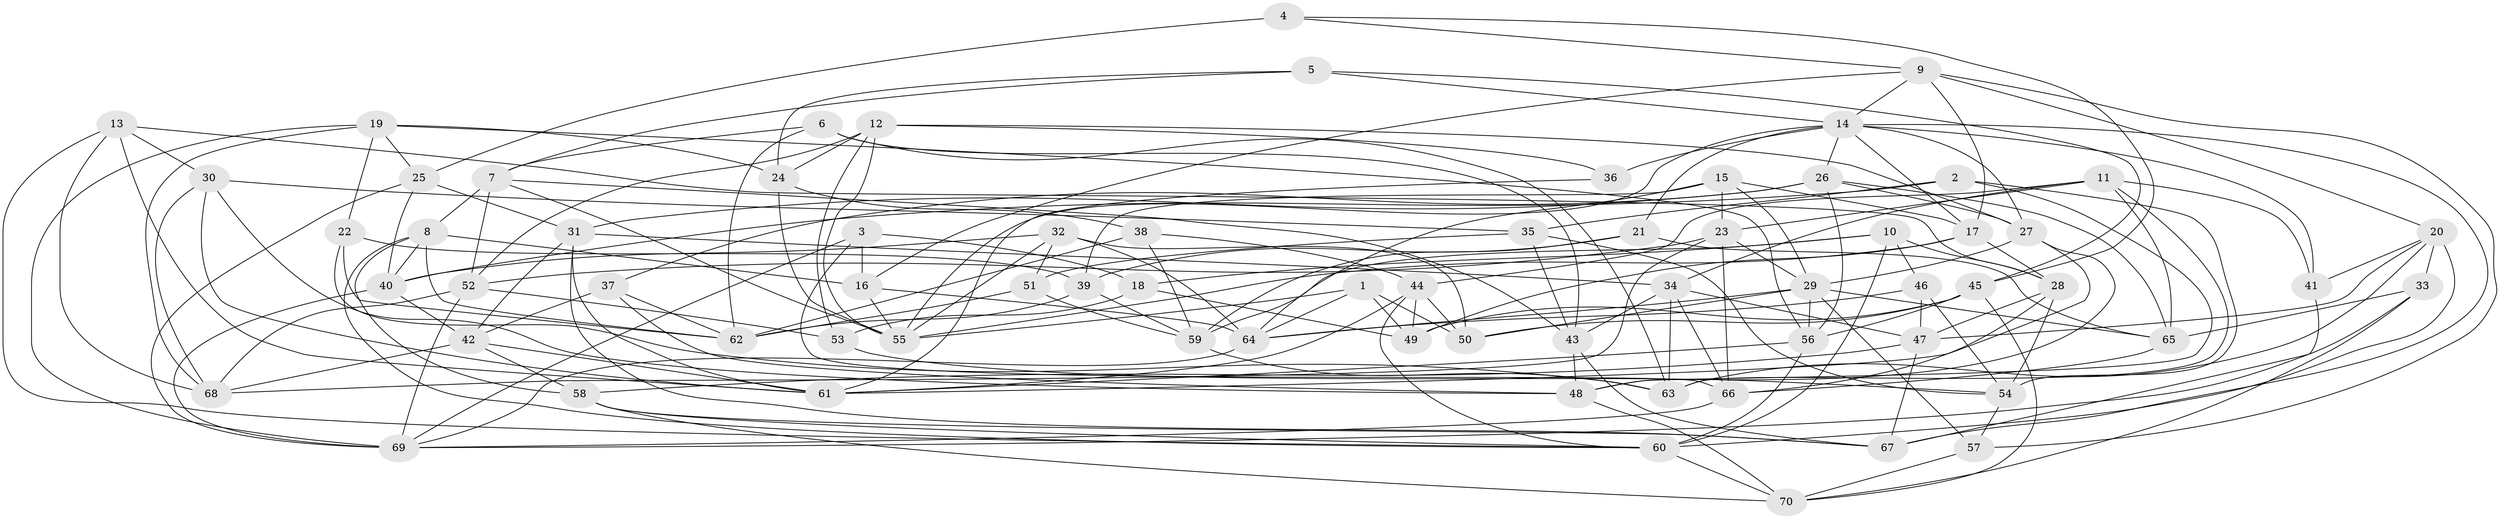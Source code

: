 // original degree distribution, {4: 1.0}
// Generated by graph-tools (version 1.1) at 2025/38/03/04/25 23:38:18]
// undirected, 70 vertices, 193 edges
graph export_dot {
  node [color=gray90,style=filled];
  1;
  2;
  3;
  4;
  5;
  6;
  7;
  8;
  9;
  10;
  11;
  12;
  13;
  14;
  15;
  16;
  17;
  18;
  19;
  20;
  21;
  22;
  23;
  24;
  25;
  26;
  27;
  28;
  29;
  30;
  31;
  32;
  33;
  34;
  35;
  36;
  37;
  38;
  39;
  40;
  41;
  42;
  43;
  44;
  45;
  46;
  47;
  48;
  49;
  50;
  51;
  52;
  53;
  54;
  55;
  56;
  57;
  58;
  59;
  60;
  61;
  62;
  63;
  64;
  65;
  66;
  67;
  68;
  69;
  70;
  1 -- 49 [weight=1.0];
  1 -- 50 [weight=1.0];
  1 -- 55 [weight=1.0];
  1 -- 64 [weight=1.0];
  2 -- 35 [weight=1.0];
  2 -- 40 [weight=1.0];
  2 -- 48 [weight=1.0];
  2 -- 54 [weight=1.0];
  3 -- 16 [weight=1.0];
  3 -- 18 [weight=1.0];
  3 -- 66 [weight=1.0];
  3 -- 69 [weight=1.0];
  4 -- 9 [weight=1.0];
  4 -- 25 [weight=2.0];
  4 -- 45 [weight=1.0];
  5 -- 7 [weight=1.0];
  5 -- 14 [weight=1.0];
  5 -- 24 [weight=1.0];
  5 -- 45 [weight=1.0];
  6 -- 7 [weight=1.0];
  6 -- 43 [weight=1.0];
  6 -- 62 [weight=1.0];
  6 -- 63 [weight=1.0];
  7 -- 8 [weight=1.0];
  7 -- 43 [weight=1.0];
  7 -- 52 [weight=1.0];
  7 -- 55 [weight=1.0];
  8 -- 16 [weight=1.0];
  8 -- 40 [weight=1.0];
  8 -- 58 [weight=1.0];
  8 -- 60 [weight=1.0];
  8 -- 62 [weight=1.0];
  9 -- 14 [weight=1.0];
  9 -- 16 [weight=1.0];
  9 -- 17 [weight=1.0];
  9 -- 20 [weight=1.0];
  9 -- 57 [weight=1.0];
  10 -- 18 [weight=2.0];
  10 -- 28 [weight=1.0];
  10 -- 46 [weight=1.0];
  10 -- 59 [weight=1.0];
  10 -- 60 [weight=1.0];
  11 -- 23 [weight=1.0];
  11 -- 34 [weight=1.0];
  11 -- 41 [weight=1.0];
  11 -- 44 [weight=1.0];
  11 -- 63 [weight=1.0];
  11 -- 65 [weight=1.0];
  12 -- 24 [weight=1.0];
  12 -- 27 [weight=1.0];
  12 -- 36 [weight=1.0];
  12 -- 52 [weight=1.0];
  12 -- 53 [weight=1.0];
  12 -- 55 [weight=1.0];
  13 -- 28 [weight=1.0];
  13 -- 30 [weight=1.0];
  13 -- 60 [weight=1.0];
  13 -- 61 [weight=2.0];
  13 -- 68 [weight=1.0];
  14 -- 17 [weight=1.0];
  14 -- 21 [weight=1.0];
  14 -- 26 [weight=1.0];
  14 -- 27 [weight=1.0];
  14 -- 36 [weight=1.0];
  14 -- 41 [weight=1.0];
  14 -- 55 [weight=1.0];
  14 -- 67 [weight=1.0];
  15 -- 17 [weight=1.0];
  15 -- 23 [weight=1.0];
  15 -- 29 [weight=1.0];
  15 -- 39 [weight=2.0];
  15 -- 64 [weight=1.0];
  16 -- 55 [weight=1.0];
  16 -- 64 [weight=2.0];
  17 -- 28 [weight=1.0];
  17 -- 49 [weight=1.0];
  17 -- 55 [weight=1.0];
  18 -- 49 [weight=2.0];
  18 -- 53 [weight=1.0];
  19 -- 22 [weight=1.0];
  19 -- 24 [weight=1.0];
  19 -- 25 [weight=1.0];
  19 -- 56 [weight=1.0];
  19 -- 68 [weight=1.0];
  19 -- 69 [weight=1.0];
  20 -- 33 [weight=1.0];
  20 -- 41 [weight=1.0];
  20 -- 47 [weight=1.0];
  20 -- 60 [weight=1.0];
  20 -- 63 [weight=1.0];
  21 -- 39 [weight=1.0];
  21 -- 59 [weight=1.0];
  21 -- 65 [weight=1.0];
  22 -- 39 [weight=1.0];
  22 -- 62 [weight=1.0];
  22 -- 63 [weight=1.0];
  23 -- 29 [weight=1.0];
  23 -- 52 [weight=1.0];
  23 -- 66 [weight=1.0];
  23 -- 68 [weight=1.0];
  24 -- 38 [weight=2.0];
  24 -- 55 [weight=1.0];
  25 -- 31 [weight=1.0];
  25 -- 40 [weight=1.0];
  25 -- 69 [weight=1.0];
  26 -- 27 [weight=1.0];
  26 -- 31 [weight=1.0];
  26 -- 37 [weight=1.0];
  26 -- 56 [weight=1.0];
  26 -- 65 [weight=1.0];
  27 -- 29 [weight=1.0];
  27 -- 48 [weight=1.0];
  27 -- 61 [weight=1.0];
  28 -- 47 [weight=1.0];
  28 -- 54 [weight=1.0];
  28 -- 66 [weight=1.0];
  29 -- 50 [weight=1.0];
  29 -- 56 [weight=1.0];
  29 -- 57 [weight=1.0];
  29 -- 64 [weight=1.0];
  29 -- 65 [weight=1.0];
  30 -- 35 [weight=2.0];
  30 -- 48 [weight=1.0];
  30 -- 61 [weight=1.0];
  30 -- 68 [weight=1.0];
  31 -- 34 [weight=1.0];
  31 -- 42 [weight=1.0];
  31 -- 61 [weight=1.0];
  31 -- 67 [weight=1.0];
  32 -- 40 [weight=1.0];
  32 -- 50 [weight=2.0];
  32 -- 51 [weight=1.0];
  32 -- 55 [weight=1.0];
  32 -- 64 [weight=1.0];
  33 -- 65 [weight=1.0];
  33 -- 69 [weight=1.0];
  33 -- 70 [weight=1.0];
  34 -- 43 [weight=1.0];
  34 -- 47 [weight=1.0];
  34 -- 63 [weight=1.0];
  34 -- 66 [weight=1.0];
  35 -- 43 [weight=1.0];
  35 -- 51 [weight=1.0];
  35 -- 54 [weight=1.0];
  36 -- 61 [weight=2.0];
  37 -- 42 [weight=1.0];
  37 -- 48 [weight=1.0];
  37 -- 62 [weight=1.0];
  38 -- 44 [weight=1.0];
  38 -- 59 [weight=1.0];
  38 -- 62 [weight=2.0];
  39 -- 59 [weight=1.0];
  39 -- 62 [weight=1.0];
  40 -- 42 [weight=1.0];
  40 -- 69 [weight=1.0];
  41 -- 67 [weight=1.0];
  42 -- 58 [weight=1.0];
  42 -- 61 [weight=1.0];
  42 -- 68 [weight=1.0];
  43 -- 48 [weight=1.0];
  43 -- 67 [weight=1.0];
  44 -- 49 [weight=1.0];
  44 -- 50 [weight=1.0];
  44 -- 60 [weight=1.0];
  44 -- 61 [weight=1.0];
  45 -- 49 [weight=1.0];
  45 -- 50 [weight=1.0];
  45 -- 56 [weight=1.0];
  45 -- 70 [weight=1.0];
  46 -- 47 [weight=1.0];
  46 -- 54 [weight=1.0];
  46 -- 64 [weight=1.0];
  47 -- 58 [weight=1.0];
  47 -- 67 [weight=1.0];
  48 -- 70 [weight=1.0];
  51 -- 59 [weight=1.0];
  51 -- 62 [weight=1.0];
  52 -- 53 [weight=1.0];
  52 -- 68 [weight=1.0];
  52 -- 69 [weight=1.0];
  53 -- 54 [weight=1.0];
  54 -- 57 [weight=1.0];
  56 -- 60 [weight=1.0];
  56 -- 61 [weight=1.0];
  57 -- 70 [weight=1.0];
  58 -- 60 [weight=1.0];
  58 -- 67 [weight=1.0];
  58 -- 70 [weight=1.0];
  59 -- 63 [weight=1.0];
  60 -- 70 [weight=1.0];
  64 -- 69 [weight=1.0];
  65 -- 66 [weight=1.0];
  66 -- 69 [weight=1.0];
}
